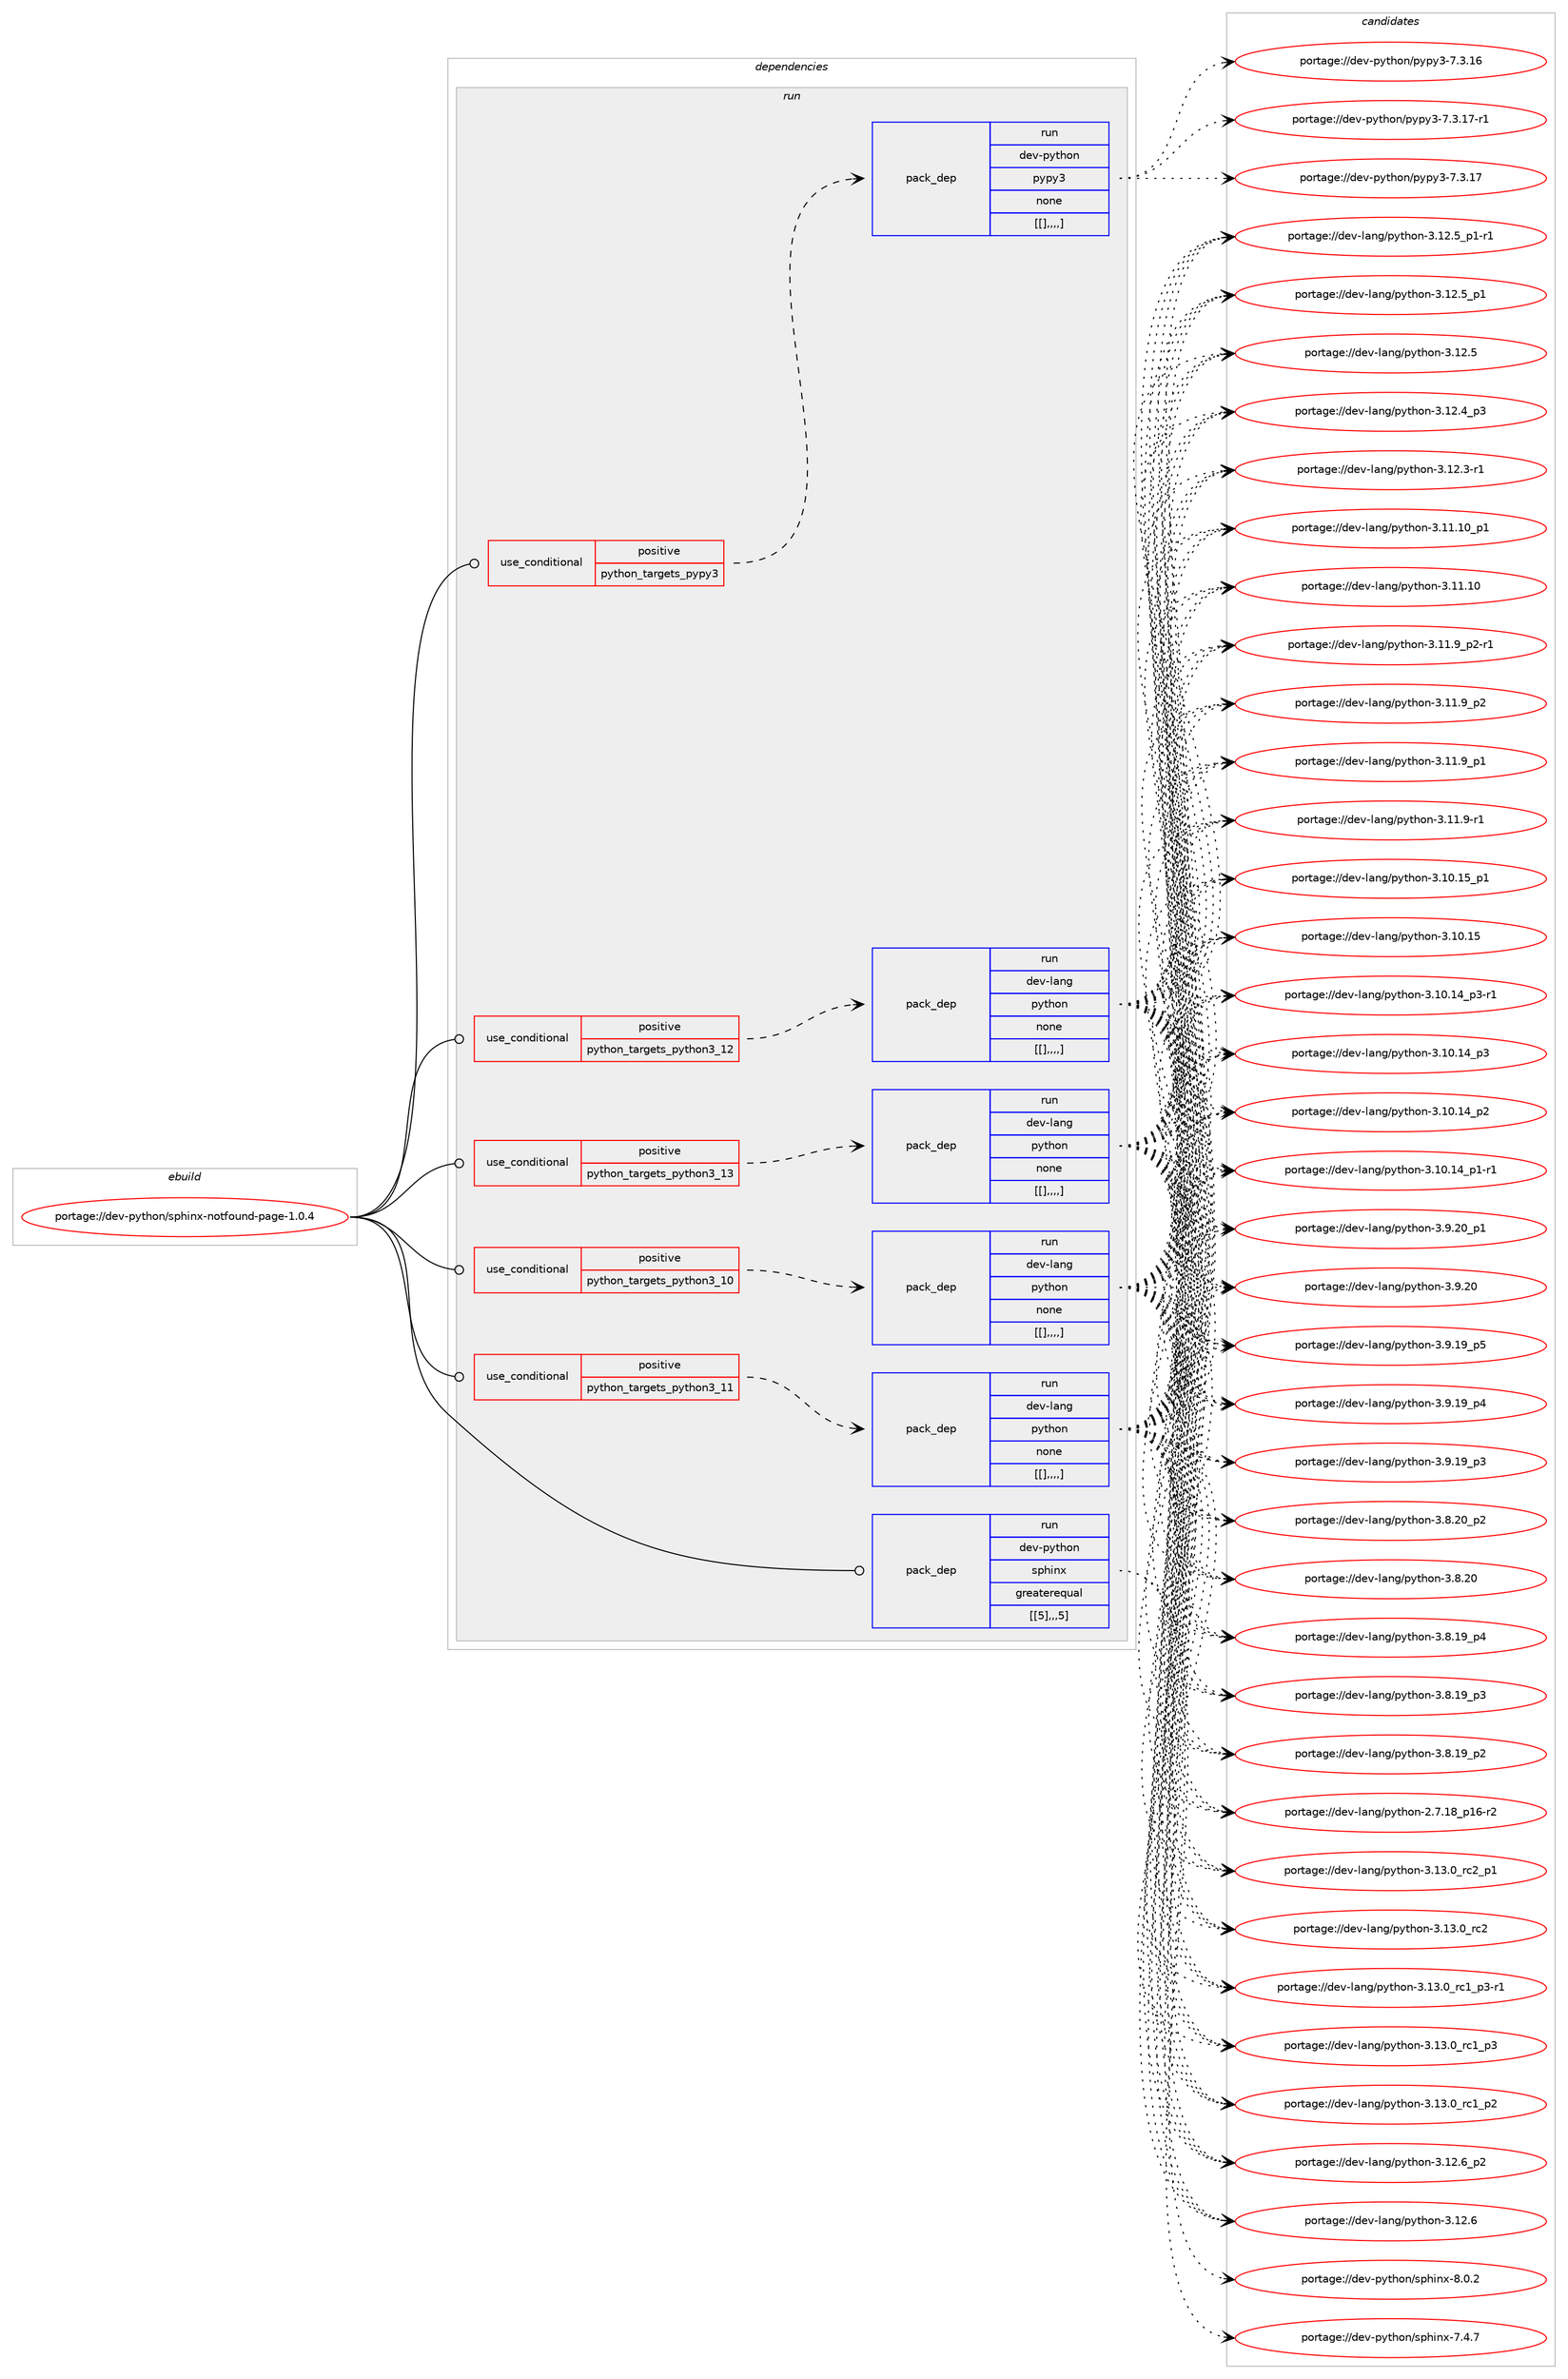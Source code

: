 digraph prolog {

# *************
# Graph options
# *************

newrank=true;
concentrate=true;
compound=true;
graph [rankdir=LR,fontname=Helvetica,fontsize=10,ranksep=1.5];#, ranksep=2.5, nodesep=0.2];
edge  [arrowhead=vee];
node  [fontname=Helvetica,fontsize=10];

# **********
# The ebuild
# **********

subgraph cluster_leftcol {
color=gray;
label=<<i>ebuild</i>>;
id [label="portage://dev-python/sphinx-notfound-page-1.0.4", color=red, width=4, href="../dev-python/sphinx-notfound-page-1.0.4.svg"];
}

# ****************
# The dependencies
# ****************

subgraph cluster_midcol {
color=gray;
label=<<i>dependencies</i>>;
subgraph cluster_compile {
fillcolor="#eeeeee";
style=filled;
label=<<i>compile</i>>;
}
subgraph cluster_compileandrun {
fillcolor="#eeeeee";
style=filled;
label=<<i>compile and run</i>>;
}
subgraph cluster_run {
fillcolor="#eeeeee";
style=filled;
label=<<i>run</i>>;
subgraph cond41540 {
dependency167230 [label=<<TABLE BORDER="0" CELLBORDER="1" CELLSPACING="0" CELLPADDING="4"><TR><TD ROWSPAN="3" CELLPADDING="10">use_conditional</TD></TR><TR><TD>positive</TD></TR><TR><TD>python_targets_pypy3</TD></TR></TABLE>>, shape=none, color=red];
subgraph pack124432 {
dependency167231 [label=<<TABLE BORDER="0" CELLBORDER="1" CELLSPACING="0" CELLPADDING="4" WIDTH="220"><TR><TD ROWSPAN="6" CELLPADDING="30">pack_dep</TD></TR><TR><TD WIDTH="110">run</TD></TR><TR><TD>dev-python</TD></TR><TR><TD>pypy3</TD></TR><TR><TD>none</TD></TR><TR><TD>[[],,,,]</TD></TR></TABLE>>, shape=none, color=blue];
}
dependency167230:e -> dependency167231:w [weight=20,style="dashed",arrowhead="vee"];
}
id:e -> dependency167230:w [weight=20,style="solid",arrowhead="odot"];
subgraph cond41541 {
dependency167232 [label=<<TABLE BORDER="0" CELLBORDER="1" CELLSPACING="0" CELLPADDING="4"><TR><TD ROWSPAN="3" CELLPADDING="10">use_conditional</TD></TR><TR><TD>positive</TD></TR><TR><TD>python_targets_python3_10</TD></TR></TABLE>>, shape=none, color=red];
subgraph pack124433 {
dependency167233 [label=<<TABLE BORDER="0" CELLBORDER="1" CELLSPACING="0" CELLPADDING="4" WIDTH="220"><TR><TD ROWSPAN="6" CELLPADDING="30">pack_dep</TD></TR><TR><TD WIDTH="110">run</TD></TR><TR><TD>dev-lang</TD></TR><TR><TD>python</TD></TR><TR><TD>none</TD></TR><TR><TD>[[],,,,]</TD></TR></TABLE>>, shape=none, color=blue];
}
dependency167232:e -> dependency167233:w [weight=20,style="dashed",arrowhead="vee"];
}
id:e -> dependency167232:w [weight=20,style="solid",arrowhead="odot"];
subgraph cond41542 {
dependency167234 [label=<<TABLE BORDER="0" CELLBORDER="1" CELLSPACING="0" CELLPADDING="4"><TR><TD ROWSPAN="3" CELLPADDING="10">use_conditional</TD></TR><TR><TD>positive</TD></TR><TR><TD>python_targets_python3_11</TD></TR></TABLE>>, shape=none, color=red];
subgraph pack124434 {
dependency167235 [label=<<TABLE BORDER="0" CELLBORDER="1" CELLSPACING="0" CELLPADDING="4" WIDTH="220"><TR><TD ROWSPAN="6" CELLPADDING="30">pack_dep</TD></TR><TR><TD WIDTH="110">run</TD></TR><TR><TD>dev-lang</TD></TR><TR><TD>python</TD></TR><TR><TD>none</TD></TR><TR><TD>[[],,,,]</TD></TR></TABLE>>, shape=none, color=blue];
}
dependency167234:e -> dependency167235:w [weight=20,style="dashed",arrowhead="vee"];
}
id:e -> dependency167234:w [weight=20,style="solid",arrowhead="odot"];
subgraph cond41543 {
dependency167236 [label=<<TABLE BORDER="0" CELLBORDER="1" CELLSPACING="0" CELLPADDING="4"><TR><TD ROWSPAN="3" CELLPADDING="10">use_conditional</TD></TR><TR><TD>positive</TD></TR><TR><TD>python_targets_python3_12</TD></TR></TABLE>>, shape=none, color=red];
subgraph pack124435 {
dependency167237 [label=<<TABLE BORDER="0" CELLBORDER="1" CELLSPACING="0" CELLPADDING="4" WIDTH="220"><TR><TD ROWSPAN="6" CELLPADDING="30">pack_dep</TD></TR><TR><TD WIDTH="110">run</TD></TR><TR><TD>dev-lang</TD></TR><TR><TD>python</TD></TR><TR><TD>none</TD></TR><TR><TD>[[],,,,]</TD></TR></TABLE>>, shape=none, color=blue];
}
dependency167236:e -> dependency167237:w [weight=20,style="dashed",arrowhead="vee"];
}
id:e -> dependency167236:w [weight=20,style="solid",arrowhead="odot"];
subgraph cond41544 {
dependency167238 [label=<<TABLE BORDER="0" CELLBORDER="1" CELLSPACING="0" CELLPADDING="4"><TR><TD ROWSPAN="3" CELLPADDING="10">use_conditional</TD></TR><TR><TD>positive</TD></TR><TR><TD>python_targets_python3_13</TD></TR></TABLE>>, shape=none, color=red];
subgraph pack124436 {
dependency167239 [label=<<TABLE BORDER="0" CELLBORDER="1" CELLSPACING="0" CELLPADDING="4" WIDTH="220"><TR><TD ROWSPAN="6" CELLPADDING="30">pack_dep</TD></TR><TR><TD WIDTH="110">run</TD></TR><TR><TD>dev-lang</TD></TR><TR><TD>python</TD></TR><TR><TD>none</TD></TR><TR><TD>[[],,,,]</TD></TR></TABLE>>, shape=none, color=blue];
}
dependency167238:e -> dependency167239:w [weight=20,style="dashed",arrowhead="vee"];
}
id:e -> dependency167238:w [weight=20,style="solid",arrowhead="odot"];
subgraph pack124437 {
dependency167240 [label=<<TABLE BORDER="0" CELLBORDER="1" CELLSPACING="0" CELLPADDING="4" WIDTH="220"><TR><TD ROWSPAN="6" CELLPADDING="30">pack_dep</TD></TR><TR><TD WIDTH="110">run</TD></TR><TR><TD>dev-python</TD></TR><TR><TD>sphinx</TD></TR><TR><TD>greaterequal</TD></TR><TR><TD>[[5],,,5]</TD></TR></TABLE>>, shape=none, color=blue];
}
id:e -> dependency167240:w [weight=20,style="solid",arrowhead="odot"];
}
}

# **************
# The candidates
# **************

subgraph cluster_choices {
rank=same;
color=gray;
label=<<i>candidates</i>>;

subgraph choice124432 {
color=black;
nodesep=1;
choice100101118451121211161041111104711212111212151455546514649554511449 [label="portage://dev-python/pypy3-7.3.17-r1", color=red, width=4,href="../dev-python/pypy3-7.3.17-r1.svg"];
choice10010111845112121116104111110471121211121215145554651464955 [label="portage://dev-python/pypy3-7.3.17", color=red, width=4,href="../dev-python/pypy3-7.3.17.svg"];
choice10010111845112121116104111110471121211121215145554651464954 [label="portage://dev-python/pypy3-7.3.16", color=red, width=4,href="../dev-python/pypy3-7.3.16.svg"];
dependency167231:e -> choice100101118451121211161041111104711212111212151455546514649554511449:w [style=dotted,weight="100"];
dependency167231:e -> choice10010111845112121116104111110471121211121215145554651464955:w [style=dotted,weight="100"];
dependency167231:e -> choice10010111845112121116104111110471121211121215145554651464954:w [style=dotted,weight="100"];
}
subgraph choice124433 {
color=black;
nodesep=1;
choice100101118451089711010347112121116104111110455146495146489511499509511249 [label="portage://dev-lang/python-3.13.0_rc2_p1", color=red, width=4,href="../dev-lang/python-3.13.0_rc2_p1.svg"];
choice10010111845108971101034711212111610411111045514649514648951149950 [label="portage://dev-lang/python-3.13.0_rc2", color=red, width=4,href="../dev-lang/python-3.13.0_rc2.svg"];
choice1001011184510897110103471121211161041111104551464951464895114994995112514511449 [label="portage://dev-lang/python-3.13.0_rc1_p3-r1", color=red, width=4,href="../dev-lang/python-3.13.0_rc1_p3-r1.svg"];
choice100101118451089711010347112121116104111110455146495146489511499499511251 [label="portage://dev-lang/python-3.13.0_rc1_p3", color=red, width=4,href="../dev-lang/python-3.13.0_rc1_p3.svg"];
choice100101118451089711010347112121116104111110455146495146489511499499511250 [label="portage://dev-lang/python-3.13.0_rc1_p2", color=red, width=4,href="../dev-lang/python-3.13.0_rc1_p2.svg"];
choice100101118451089711010347112121116104111110455146495046549511250 [label="portage://dev-lang/python-3.12.6_p2", color=red, width=4,href="../dev-lang/python-3.12.6_p2.svg"];
choice10010111845108971101034711212111610411111045514649504654 [label="portage://dev-lang/python-3.12.6", color=red, width=4,href="../dev-lang/python-3.12.6.svg"];
choice1001011184510897110103471121211161041111104551464950465395112494511449 [label="portage://dev-lang/python-3.12.5_p1-r1", color=red, width=4,href="../dev-lang/python-3.12.5_p1-r1.svg"];
choice100101118451089711010347112121116104111110455146495046539511249 [label="portage://dev-lang/python-3.12.5_p1", color=red, width=4,href="../dev-lang/python-3.12.5_p1.svg"];
choice10010111845108971101034711212111610411111045514649504653 [label="portage://dev-lang/python-3.12.5", color=red, width=4,href="../dev-lang/python-3.12.5.svg"];
choice100101118451089711010347112121116104111110455146495046529511251 [label="portage://dev-lang/python-3.12.4_p3", color=red, width=4,href="../dev-lang/python-3.12.4_p3.svg"];
choice100101118451089711010347112121116104111110455146495046514511449 [label="portage://dev-lang/python-3.12.3-r1", color=red, width=4,href="../dev-lang/python-3.12.3-r1.svg"];
choice10010111845108971101034711212111610411111045514649494649489511249 [label="portage://dev-lang/python-3.11.10_p1", color=red, width=4,href="../dev-lang/python-3.11.10_p1.svg"];
choice1001011184510897110103471121211161041111104551464949464948 [label="portage://dev-lang/python-3.11.10", color=red, width=4,href="../dev-lang/python-3.11.10.svg"];
choice1001011184510897110103471121211161041111104551464949465795112504511449 [label="portage://dev-lang/python-3.11.9_p2-r1", color=red, width=4,href="../dev-lang/python-3.11.9_p2-r1.svg"];
choice100101118451089711010347112121116104111110455146494946579511250 [label="portage://dev-lang/python-3.11.9_p2", color=red, width=4,href="../dev-lang/python-3.11.9_p2.svg"];
choice100101118451089711010347112121116104111110455146494946579511249 [label="portage://dev-lang/python-3.11.9_p1", color=red, width=4,href="../dev-lang/python-3.11.9_p1.svg"];
choice100101118451089711010347112121116104111110455146494946574511449 [label="portage://dev-lang/python-3.11.9-r1", color=red, width=4,href="../dev-lang/python-3.11.9-r1.svg"];
choice10010111845108971101034711212111610411111045514649484649539511249 [label="portage://dev-lang/python-3.10.15_p1", color=red, width=4,href="../dev-lang/python-3.10.15_p1.svg"];
choice1001011184510897110103471121211161041111104551464948464953 [label="portage://dev-lang/python-3.10.15", color=red, width=4,href="../dev-lang/python-3.10.15.svg"];
choice100101118451089711010347112121116104111110455146494846495295112514511449 [label="portage://dev-lang/python-3.10.14_p3-r1", color=red, width=4,href="../dev-lang/python-3.10.14_p3-r1.svg"];
choice10010111845108971101034711212111610411111045514649484649529511251 [label="portage://dev-lang/python-3.10.14_p3", color=red, width=4,href="../dev-lang/python-3.10.14_p3.svg"];
choice10010111845108971101034711212111610411111045514649484649529511250 [label="portage://dev-lang/python-3.10.14_p2", color=red, width=4,href="../dev-lang/python-3.10.14_p2.svg"];
choice100101118451089711010347112121116104111110455146494846495295112494511449 [label="portage://dev-lang/python-3.10.14_p1-r1", color=red, width=4,href="../dev-lang/python-3.10.14_p1-r1.svg"];
choice100101118451089711010347112121116104111110455146574650489511249 [label="portage://dev-lang/python-3.9.20_p1", color=red, width=4,href="../dev-lang/python-3.9.20_p1.svg"];
choice10010111845108971101034711212111610411111045514657465048 [label="portage://dev-lang/python-3.9.20", color=red, width=4,href="../dev-lang/python-3.9.20.svg"];
choice100101118451089711010347112121116104111110455146574649579511253 [label="portage://dev-lang/python-3.9.19_p5", color=red, width=4,href="../dev-lang/python-3.9.19_p5.svg"];
choice100101118451089711010347112121116104111110455146574649579511252 [label="portage://dev-lang/python-3.9.19_p4", color=red, width=4,href="../dev-lang/python-3.9.19_p4.svg"];
choice100101118451089711010347112121116104111110455146574649579511251 [label="portage://dev-lang/python-3.9.19_p3", color=red, width=4,href="../dev-lang/python-3.9.19_p3.svg"];
choice100101118451089711010347112121116104111110455146564650489511250 [label="portage://dev-lang/python-3.8.20_p2", color=red, width=4,href="../dev-lang/python-3.8.20_p2.svg"];
choice10010111845108971101034711212111610411111045514656465048 [label="portage://dev-lang/python-3.8.20", color=red, width=4,href="../dev-lang/python-3.8.20.svg"];
choice100101118451089711010347112121116104111110455146564649579511252 [label="portage://dev-lang/python-3.8.19_p4", color=red, width=4,href="../dev-lang/python-3.8.19_p4.svg"];
choice100101118451089711010347112121116104111110455146564649579511251 [label="portage://dev-lang/python-3.8.19_p3", color=red, width=4,href="../dev-lang/python-3.8.19_p3.svg"];
choice100101118451089711010347112121116104111110455146564649579511250 [label="portage://dev-lang/python-3.8.19_p2", color=red, width=4,href="../dev-lang/python-3.8.19_p2.svg"];
choice100101118451089711010347112121116104111110455046554649569511249544511450 [label="portage://dev-lang/python-2.7.18_p16-r2", color=red, width=4,href="../dev-lang/python-2.7.18_p16-r2.svg"];
dependency167233:e -> choice100101118451089711010347112121116104111110455146495146489511499509511249:w [style=dotted,weight="100"];
dependency167233:e -> choice10010111845108971101034711212111610411111045514649514648951149950:w [style=dotted,weight="100"];
dependency167233:e -> choice1001011184510897110103471121211161041111104551464951464895114994995112514511449:w [style=dotted,weight="100"];
dependency167233:e -> choice100101118451089711010347112121116104111110455146495146489511499499511251:w [style=dotted,weight="100"];
dependency167233:e -> choice100101118451089711010347112121116104111110455146495146489511499499511250:w [style=dotted,weight="100"];
dependency167233:e -> choice100101118451089711010347112121116104111110455146495046549511250:w [style=dotted,weight="100"];
dependency167233:e -> choice10010111845108971101034711212111610411111045514649504654:w [style=dotted,weight="100"];
dependency167233:e -> choice1001011184510897110103471121211161041111104551464950465395112494511449:w [style=dotted,weight="100"];
dependency167233:e -> choice100101118451089711010347112121116104111110455146495046539511249:w [style=dotted,weight="100"];
dependency167233:e -> choice10010111845108971101034711212111610411111045514649504653:w [style=dotted,weight="100"];
dependency167233:e -> choice100101118451089711010347112121116104111110455146495046529511251:w [style=dotted,weight="100"];
dependency167233:e -> choice100101118451089711010347112121116104111110455146495046514511449:w [style=dotted,weight="100"];
dependency167233:e -> choice10010111845108971101034711212111610411111045514649494649489511249:w [style=dotted,weight="100"];
dependency167233:e -> choice1001011184510897110103471121211161041111104551464949464948:w [style=dotted,weight="100"];
dependency167233:e -> choice1001011184510897110103471121211161041111104551464949465795112504511449:w [style=dotted,weight="100"];
dependency167233:e -> choice100101118451089711010347112121116104111110455146494946579511250:w [style=dotted,weight="100"];
dependency167233:e -> choice100101118451089711010347112121116104111110455146494946579511249:w [style=dotted,weight="100"];
dependency167233:e -> choice100101118451089711010347112121116104111110455146494946574511449:w [style=dotted,weight="100"];
dependency167233:e -> choice10010111845108971101034711212111610411111045514649484649539511249:w [style=dotted,weight="100"];
dependency167233:e -> choice1001011184510897110103471121211161041111104551464948464953:w [style=dotted,weight="100"];
dependency167233:e -> choice100101118451089711010347112121116104111110455146494846495295112514511449:w [style=dotted,weight="100"];
dependency167233:e -> choice10010111845108971101034711212111610411111045514649484649529511251:w [style=dotted,weight="100"];
dependency167233:e -> choice10010111845108971101034711212111610411111045514649484649529511250:w [style=dotted,weight="100"];
dependency167233:e -> choice100101118451089711010347112121116104111110455146494846495295112494511449:w [style=dotted,weight="100"];
dependency167233:e -> choice100101118451089711010347112121116104111110455146574650489511249:w [style=dotted,weight="100"];
dependency167233:e -> choice10010111845108971101034711212111610411111045514657465048:w [style=dotted,weight="100"];
dependency167233:e -> choice100101118451089711010347112121116104111110455146574649579511253:w [style=dotted,weight="100"];
dependency167233:e -> choice100101118451089711010347112121116104111110455146574649579511252:w [style=dotted,weight="100"];
dependency167233:e -> choice100101118451089711010347112121116104111110455146574649579511251:w [style=dotted,weight="100"];
dependency167233:e -> choice100101118451089711010347112121116104111110455146564650489511250:w [style=dotted,weight="100"];
dependency167233:e -> choice10010111845108971101034711212111610411111045514656465048:w [style=dotted,weight="100"];
dependency167233:e -> choice100101118451089711010347112121116104111110455146564649579511252:w [style=dotted,weight="100"];
dependency167233:e -> choice100101118451089711010347112121116104111110455146564649579511251:w [style=dotted,weight="100"];
dependency167233:e -> choice100101118451089711010347112121116104111110455146564649579511250:w [style=dotted,weight="100"];
dependency167233:e -> choice100101118451089711010347112121116104111110455046554649569511249544511450:w [style=dotted,weight="100"];
}
subgraph choice124434 {
color=black;
nodesep=1;
choice100101118451089711010347112121116104111110455146495146489511499509511249 [label="portage://dev-lang/python-3.13.0_rc2_p1", color=red, width=4,href="../dev-lang/python-3.13.0_rc2_p1.svg"];
choice10010111845108971101034711212111610411111045514649514648951149950 [label="portage://dev-lang/python-3.13.0_rc2", color=red, width=4,href="../dev-lang/python-3.13.0_rc2.svg"];
choice1001011184510897110103471121211161041111104551464951464895114994995112514511449 [label="portage://dev-lang/python-3.13.0_rc1_p3-r1", color=red, width=4,href="../dev-lang/python-3.13.0_rc1_p3-r1.svg"];
choice100101118451089711010347112121116104111110455146495146489511499499511251 [label="portage://dev-lang/python-3.13.0_rc1_p3", color=red, width=4,href="../dev-lang/python-3.13.0_rc1_p3.svg"];
choice100101118451089711010347112121116104111110455146495146489511499499511250 [label="portage://dev-lang/python-3.13.0_rc1_p2", color=red, width=4,href="../dev-lang/python-3.13.0_rc1_p2.svg"];
choice100101118451089711010347112121116104111110455146495046549511250 [label="portage://dev-lang/python-3.12.6_p2", color=red, width=4,href="../dev-lang/python-3.12.6_p2.svg"];
choice10010111845108971101034711212111610411111045514649504654 [label="portage://dev-lang/python-3.12.6", color=red, width=4,href="../dev-lang/python-3.12.6.svg"];
choice1001011184510897110103471121211161041111104551464950465395112494511449 [label="portage://dev-lang/python-3.12.5_p1-r1", color=red, width=4,href="../dev-lang/python-3.12.5_p1-r1.svg"];
choice100101118451089711010347112121116104111110455146495046539511249 [label="portage://dev-lang/python-3.12.5_p1", color=red, width=4,href="../dev-lang/python-3.12.5_p1.svg"];
choice10010111845108971101034711212111610411111045514649504653 [label="portage://dev-lang/python-3.12.5", color=red, width=4,href="../dev-lang/python-3.12.5.svg"];
choice100101118451089711010347112121116104111110455146495046529511251 [label="portage://dev-lang/python-3.12.4_p3", color=red, width=4,href="../dev-lang/python-3.12.4_p3.svg"];
choice100101118451089711010347112121116104111110455146495046514511449 [label="portage://dev-lang/python-3.12.3-r1", color=red, width=4,href="../dev-lang/python-3.12.3-r1.svg"];
choice10010111845108971101034711212111610411111045514649494649489511249 [label="portage://dev-lang/python-3.11.10_p1", color=red, width=4,href="../dev-lang/python-3.11.10_p1.svg"];
choice1001011184510897110103471121211161041111104551464949464948 [label="portage://dev-lang/python-3.11.10", color=red, width=4,href="../dev-lang/python-3.11.10.svg"];
choice1001011184510897110103471121211161041111104551464949465795112504511449 [label="portage://dev-lang/python-3.11.9_p2-r1", color=red, width=4,href="../dev-lang/python-3.11.9_p2-r1.svg"];
choice100101118451089711010347112121116104111110455146494946579511250 [label="portage://dev-lang/python-3.11.9_p2", color=red, width=4,href="../dev-lang/python-3.11.9_p2.svg"];
choice100101118451089711010347112121116104111110455146494946579511249 [label="portage://dev-lang/python-3.11.9_p1", color=red, width=4,href="../dev-lang/python-3.11.9_p1.svg"];
choice100101118451089711010347112121116104111110455146494946574511449 [label="portage://dev-lang/python-3.11.9-r1", color=red, width=4,href="../dev-lang/python-3.11.9-r1.svg"];
choice10010111845108971101034711212111610411111045514649484649539511249 [label="portage://dev-lang/python-3.10.15_p1", color=red, width=4,href="../dev-lang/python-3.10.15_p1.svg"];
choice1001011184510897110103471121211161041111104551464948464953 [label="portage://dev-lang/python-3.10.15", color=red, width=4,href="../dev-lang/python-3.10.15.svg"];
choice100101118451089711010347112121116104111110455146494846495295112514511449 [label="portage://dev-lang/python-3.10.14_p3-r1", color=red, width=4,href="../dev-lang/python-3.10.14_p3-r1.svg"];
choice10010111845108971101034711212111610411111045514649484649529511251 [label="portage://dev-lang/python-3.10.14_p3", color=red, width=4,href="../dev-lang/python-3.10.14_p3.svg"];
choice10010111845108971101034711212111610411111045514649484649529511250 [label="portage://dev-lang/python-3.10.14_p2", color=red, width=4,href="../dev-lang/python-3.10.14_p2.svg"];
choice100101118451089711010347112121116104111110455146494846495295112494511449 [label="portage://dev-lang/python-3.10.14_p1-r1", color=red, width=4,href="../dev-lang/python-3.10.14_p1-r1.svg"];
choice100101118451089711010347112121116104111110455146574650489511249 [label="portage://dev-lang/python-3.9.20_p1", color=red, width=4,href="../dev-lang/python-3.9.20_p1.svg"];
choice10010111845108971101034711212111610411111045514657465048 [label="portage://dev-lang/python-3.9.20", color=red, width=4,href="../dev-lang/python-3.9.20.svg"];
choice100101118451089711010347112121116104111110455146574649579511253 [label="portage://dev-lang/python-3.9.19_p5", color=red, width=4,href="../dev-lang/python-3.9.19_p5.svg"];
choice100101118451089711010347112121116104111110455146574649579511252 [label="portage://dev-lang/python-3.9.19_p4", color=red, width=4,href="../dev-lang/python-3.9.19_p4.svg"];
choice100101118451089711010347112121116104111110455146574649579511251 [label="portage://dev-lang/python-3.9.19_p3", color=red, width=4,href="../dev-lang/python-3.9.19_p3.svg"];
choice100101118451089711010347112121116104111110455146564650489511250 [label="portage://dev-lang/python-3.8.20_p2", color=red, width=4,href="../dev-lang/python-3.8.20_p2.svg"];
choice10010111845108971101034711212111610411111045514656465048 [label="portage://dev-lang/python-3.8.20", color=red, width=4,href="../dev-lang/python-3.8.20.svg"];
choice100101118451089711010347112121116104111110455146564649579511252 [label="portage://dev-lang/python-3.8.19_p4", color=red, width=4,href="../dev-lang/python-3.8.19_p4.svg"];
choice100101118451089711010347112121116104111110455146564649579511251 [label="portage://dev-lang/python-3.8.19_p3", color=red, width=4,href="../dev-lang/python-3.8.19_p3.svg"];
choice100101118451089711010347112121116104111110455146564649579511250 [label="portage://dev-lang/python-3.8.19_p2", color=red, width=4,href="../dev-lang/python-3.8.19_p2.svg"];
choice100101118451089711010347112121116104111110455046554649569511249544511450 [label="portage://dev-lang/python-2.7.18_p16-r2", color=red, width=4,href="../dev-lang/python-2.7.18_p16-r2.svg"];
dependency167235:e -> choice100101118451089711010347112121116104111110455146495146489511499509511249:w [style=dotted,weight="100"];
dependency167235:e -> choice10010111845108971101034711212111610411111045514649514648951149950:w [style=dotted,weight="100"];
dependency167235:e -> choice1001011184510897110103471121211161041111104551464951464895114994995112514511449:w [style=dotted,weight="100"];
dependency167235:e -> choice100101118451089711010347112121116104111110455146495146489511499499511251:w [style=dotted,weight="100"];
dependency167235:e -> choice100101118451089711010347112121116104111110455146495146489511499499511250:w [style=dotted,weight="100"];
dependency167235:e -> choice100101118451089711010347112121116104111110455146495046549511250:w [style=dotted,weight="100"];
dependency167235:e -> choice10010111845108971101034711212111610411111045514649504654:w [style=dotted,weight="100"];
dependency167235:e -> choice1001011184510897110103471121211161041111104551464950465395112494511449:w [style=dotted,weight="100"];
dependency167235:e -> choice100101118451089711010347112121116104111110455146495046539511249:w [style=dotted,weight="100"];
dependency167235:e -> choice10010111845108971101034711212111610411111045514649504653:w [style=dotted,weight="100"];
dependency167235:e -> choice100101118451089711010347112121116104111110455146495046529511251:w [style=dotted,weight="100"];
dependency167235:e -> choice100101118451089711010347112121116104111110455146495046514511449:w [style=dotted,weight="100"];
dependency167235:e -> choice10010111845108971101034711212111610411111045514649494649489511249:w [style=dotted,weight="100"];
dependency167235:e -> choice1001011184510897110103471121211161041111104551464949464948:w [style=dotted,weight="100"];
dependency167235:e -> choice1001011184510897110103471121211161041111104551464949465795112504511449:w [style=dotted,weight="100"];
dependency167235:e -> choice100101118451089711010347112121116104111110455146494946579511250:w [style=dotted,weight="100"];
dependency167235:e -> choice100101118451089711010347112121116104111110455146494946579511249:w [style=dotted,weight="100"];
dependency167235:e -> choice100101118451089711010347112121116104111110455146494946574511449:w [style=dotted,weight="100"];
dependency167235:e -> choice10010111845108971101034711212111610411111045514649484649539511249:w [style=dotted,weight="100"];
dependency167235:e -> choice1001011184510897110103471121211161041111104551464948464953:w [style=dotted,weight="100"];
dependency167235:e -> choice100101118451089711010347112121116104111110455146494846495295112514511449:w [style=dotted,weight="100"];
dependency167235:e -> choice10010111845108971101034711212111610411111045514649484649529511251:w [style=dotted,weight="100"];
dependency167235:e -> choice10010111845108971101034711212111610411111045514649484649529511250:w [style=dotted,weight="100"];
dependency167235:e -> choice100101118451089711010347112121116104111110455146494846495295112494511449:w [style=dotted,weight="100"];
dependency167235:e -> choice100101118451089711010347112121116104111110455146574650489511249:w [style=dotted,weight="100"];
dependency167235:e -> choice10010111845108971101034711212111610411111045514657465048:w [style=dotted,weight="100"];
dependency167235:e -> choice100101118451089711010347112121116104111110455146574649579511253:w [style=dotted,weight="100"];
dependency167235:e -> choice100101118451089711010347112121116104111110455146574649579511252:w [style=dotted,weight="100"];
dependency167235:e -> choice100101118451089711010347112121116104111110455146574649579511251:w [style=dotted,weight="100"];
dependency167235:e -> choice100101118451089711010347112121116104111110455146564650489511250:w [style=dotted,weight="100"];
dependency167235:e -> choice10010111845108971101034711212111610411111045514656465048:w [style=dotted,weight="100"];
dependency167235:e -> choice100101118451089711010347112121116104111110455146564649579511252:w [style=dotted,weight="100"];
dependency167235:e -> choice100101118451089711010347112121116104111110455146564649579511251:w [style=dotted,weight="100"];
dependency167235:e -> choice100101118451089711010347112121116104111110455146564649579511250:w [style=dotted,weight="100"];
dependency167235:e -> choice100101118451089711010347112121116104111110455046554649569511249544511450:w [style=dotted,weight="100"];
}
subgraph choice124435 {
color=black;
nodesep=1;
choice100101118451089711010347112121116104111110455146495146489511499509511249 [label="portage://dev-lang/python-3.13.0_rc2_p1", color=red, width=4,href="../dev-lang/python-3.13.0_rc2_p1.svg"];
choice10010111845108971101034711212111610411111045514649514648951149950 [label="portage://dev-lang/python-3.13.0_rc2", color=red, width=4,href="../dev-lang/python-3.13.0_rc2.svg"];
choice1001011184510897110103471121211161041111104551464951464895114994995112514511449 [label="portage://dev-lang/python-3.13.0_rc1_p3-r1", color=red, width=4,href="../dev-lang/python-3.13.0_rc1_p3-r1.svg"];
choice100101118451089711010347112121116104111110455146495146489511499499511251 [label="portage://dev-lang/python-3.13.0_rc1_p3", color=red, width=4,href="../dev-lang/python-3.13.0_rc1_p3.svg"];
choice100101118451089711010347112121116104111110455146495146489511499499511250 [label="portage://dev-lang/python-3.13.0_rc1_p2", color=red, width=4,href="../dev-lang/python-3.13.0_rc1_p2.svg"];
choice100101118451089711010347112121116104111110455146495046549511250 [label="portage://dev-lang/python-3.12.6_p2", color=red, width=4,href="../dev-lang/python-3.12.6_p2.svg"];
choice10010111845108971101034711212111610411111045514649504654 [label="portage://dev-lang/python-3.12.6", color=red, width=4,href="../dev-lang/python-3.12.6.svg"];
choice1001011184510897110103471121211161041111104551464950465395112494511449 [label="portage://dev-lang/python-3.12.5_p1-r1", color=red, width=4,href="../dev-lang/python-3.12.5_p1-r1.svg"];
choice100101118451089711010347112121116104111110455146495046539511249 [label="portage://dev-lang/python-3.12.5_p1", color=red, width=4,href="../dev-lang/python-3.12.5_p1.svg"];
choice10010111845108971101034711212111610411111045514649504653 [label="portage://dev-lang/python-3.12.5", color=red, width=4,href="../dev-lang/python-3.12.5.svg"];
choice100101118451089711010347112121116104111110455146495046529511251 [label="portage://dev-lang/python-3.12.4_p3", color=red, width=4,href="../dev-lang/python-3.12.4_p3.svg"];
choice100101118451089711010347112121116104111110455146495046514511449 [label="portage://dev-lang/python-3.12.3-r1", color=red, width=4,href="../dev-lang/python-3.12.3-r1.svg"];
choice10010111845108971101034711212111610411111045514649494649489511249 [label="portage://dev-lang/python-3.11.10_p1", color=red, width=4,href="../dev-lang/python-3.11.10_p1.svg"];
choice1001011184510897110103471121211161041111104551464949464948 [label="portage://dev-lang/python-3.11.10", color=red, width=4,href="../dev-lang/python-3.11.10.svg"];
choice1001011184510897110103471121211161041111104551464949465795112504511449 [label="portage://dev-lang/python-3.11.9_p2-r1", color=red, width=4,href="../dev-lang/python-3.11.9_p2-r1.svg"];
choice100101118451089711010347112121116104111110455146494946579511250 [label="portage://dev-lang/python-3.11.9_p2", color=red, width=4,href="../dev-lang/python-3.11.9_p2.svg"];
choice100101118451089711010347112121116104111110455146494946579511249 [label="portage://dev-lang/python-3.11.9_p1", color=red, width=4,href="../dev-lang/python-3.11.9_p1.svg"];
choice100101118451089711010347112121116104111110455146494946574511449 [label="portage://dev-lang/python-3.11.9-r1", color=red, width=4,href="../dev-lang/python-3.11.9-r1.svg"];
choice10010111845108971101034711212111610411111045514649484649539511249 [label="portage://dev-lang/python-3.10.15_p1", color=red, width=4,href="../dev-lang/python-3.10.15_p1.svg"];
choice1001011184510897110103471121211161041111104551464948464953 [label="portage://dev-lang/python-3.10.15", color=red, width=4,href="../dev-lang/python-3.10.15.svg"];
choice100101118451089711010347112121116104111110455146494846495295112514511449 [label="portage://dev-lang/python-3.10.14_p3-r1", color=red, width=4,href="../dev-lang/python-3.10.14_p3-r1.svg"];
choice10010111845108971101034711212111610411111045514649484649529511251 [label="portage://dev-lang/python-3.10.14_p3", color=red, width=4,href="../dev-lang/python-3.10.14_p3.svg"];
choice10010111845108971101034711212111610411111045514649484649529511250 [label="portage://dev-lang/python-3.10.14_p2", color=red, width=4,href="../dev-lang/python-3.10.14_p2.svg"];
choice100101118451089711010347112121116104111110455146494846495295112494511449 [label="portage://dev-lang/python-3.10.14_p1-r1", color=red, width=4,href="../dev-lang/python-3.10.14_p1-r1.svg"];
choice100101118451089711010347112121116104111110455146574650489511249 [label="portage://dev-lang/python-3.9.20_p1", color=red, width=4,href="../dev-lang/python-3.9.20_p1.svg"];
choice10010111845108971101034711212111610411111045514657465048 [label="portage://dev-lang/python-3.9.20", color=red, width=4,href="../dev-lang/python-3.9.20.svg"];
choice100101118451089711010347112121116104111110455146574649579511253 [label="portage://dev-lang/python-3.9.19_p5", color=red, width=4,href="../dev-lang/python-3.9.19_p5.svg"];
choice100101118451089711010347112121116104111110455146574649579511252 [label="portage://dev-lang/python-3.9.19_p4", color=red, width=4,href="../dev-lang/python-3.9.19_p4.svg"];
choice100101118451089711010347112121116104111110455146574649579511251 [label="portage://dev-lang/python-3.9.19_p3", color=red, width=4,href="../dev-lang/python-3.9.19_p3.svg"];
choice100101118451089711010347112121116104111110455146564650489511250 [label="portage://dev-lang/python-3.8.20_p2", color=red, width=4,href="../dev-lang/python-3.8.20_p2.svg"];
choice10010111845108971101034711212111610411111045514656465048 [label="portage://dev-lang/python-3.8.20", color=red, width=4,href="../dev-lang/python-3.8.20.svg"];
choice100101118451089711010347112121116104111110455146564649579511252 [label="portage://dev-lang/python-3.8.19_p4", color=red, width=4,href="../dev-lang/python-3.8.19_p4.svg"];
choice100101118451089711010347112121116104111110455146564649579511251 [label="portage://dev-lang/python-3.8.19_p3", color=red, width=4,href="../dev-lang/python-3.8.19_p3.svg"];
choice100101118451089711010347112121116104111110455146564649579511250 [label="portage://dev-lang/python-3.8.19_p2", color=red, width=4,href="../dev-lang/python-3.8.19_p2.svg"];
choice100101118451089711010347112121116104111110455046554649569511249544511450 [label="portage://dev-lang/python-2.7.18_p16-r2", color=red, width=4,href="../dev-lang/python-2.7.18_p16-r2.svg"];
dependency167237:e -> choice100101118451089711010347112121116104111110455146495146489511499509511249:w [style=dotted,weight="100"];
dependency167237:e -> choice10010111845108971101034711212111610411111045514649514648951149950:w [style=dotted,weight="100"];
dependency167237:e -> choice1001011184510897110103471121211161041111104551464951464895114994995112514511449:w [style=dotted,weight="100"];
dependency167237:e -> choice100101118451089711010347112121116104111110455146495146489511499499511251:w [style=dotted,weight="100"];
dependency167237:e -> choice100101118451089711010347112121116104111110455146495146489511499499511250:w [style=dotted,weight="100"];
dependency167237:e -> choice100101118451089711010347112121116104111110455146495046549511250:w [style=dotted,weight="100"];
dependency167237:e -> choice10010111845108971101034711212111610411111045514649504654:w [style=dotted,weight="100"];
dependency167237:e -> choice1001011184510897110103471121211161041111104551464950465395112494511449:w [style=dotted,weight="100"];
dependency167237:e -> choice100101118451089711010347112121116104111110455146495046539511249:w [style=dotted,weight="100"];
dependency167237:e -> choice10010111845108971101034711212111610411111045514649504653:w [style=dotted,weight="100"];
dependency167237:e -> choice100101118451089711010347112121116104111110455146495046529511251:w [style=dotted,weight="100"];
dependency167237:e -> choice100101118451089711010347112121116104111110455146495046514511449:w [style=dotted,weight="100"];
dependency167237:e -> choice10010111845108971101034711212111610411111045514649494649489511249:w [style=dotted,weight="100"];
dependency167237:e -> choice1001011184510897110103471121211161041111104551464949464948:w [style=dotted,weight="100"];
dependency167237:e -> choice1001011184510897110103471121211161041111104551464949465795112504511449:w [style=dotted,weight="100"];
dependency167237:e -> choice100101118451089711010347112121116104111110455146494946579511250:w [style=dotted,weight="100"];
dependency167237:e -> choice100101118451089711010347112121116104111110455146494946579511249:w [style=dotted,weight="100"];
dependency167237:e -> choice100101118451089711010347112121116104111110455146494946574511449:w [style=dotted,weight="100"];
dependency167237:e -> choice10010111845108971101034711212111610411111045514649484649539511249:w [style=dotted,weight="100"];
dependency167237:e -> choice1001011184510897110103471121211161041111104551464948464953:w [style=dotted,weight="100"];
dependency167237:e -> choice100101118451089711010347112121116104111110455146494846495295112514511449:w [style=dotted,weight="100"];
dependency167237:e -> choice10010111845108971101034711212111610411111045514649484649529511251:w [style=dotted,weight="100"];
dependency167237:e -> choice10010111845108971101034711212111610411111045514649484649529511250:w [style=dotted,weight="100"];
dependency167237:e -> choice100101118451089711010347112121116104111110455146494846495295112494511449:w [style=dotted,weight="100"];
dependency167237:e -> choice100101118451089711010347112121116104111110455146574650489511249:w [style=dotted,weight="100"];
dependency167237:e -> choice10010111845108971101034711212111610411111045514657465048:w [style=dotted,weight="100"];
dependency167237:e -> choice100101118451089711010347112121116104111110455146574649579511253:w [style=dotted,weight="100"];
dependency167237:e -> choice100101118451089711010347112121116104111110455146574649579511252:w [style=dotted,weight="100"];
dependency167237:e -> choice100101118451089711010347112121116104111110455146574649579511251:w [style=dotted,weight="100"];
dependency167237:e -> choice100101118451089711010347112121116104111110455146564650489511250:w [style=dotted,weight="100"];
dependency167237:e -> choice10010111845108971101034711212111610411111045514656465048:w [style=dotted,weight="100"];
dependency167237:e -> choice100101118451089711010347112121116104111110455146564649579511252:w [style=dotted,weight="100"];
dependency167237:e -> choice100101118451089711010347112121116104111110455146564649579511251:w [style=dotted,weight="100"];
dependency167237:e -> choice100101118451089711010347112121116104111110455146564649579511250:w [style=dotted,weight="100"];
dependency167237:e -> choice100101118451089711010347112121116104111110455046554649569511249544511450:w [style=dotted,weight="100"];
}
subgraph choice124436 {
color=black;
nodesep=1;
choice100101118451089711010347112121116104111110455146495146489511499509511249 [label="portage://dev-lang/python-3.13.0_rc2_p1", color=red, width=4,href="../dev-lang/python-3.13.0_rc2_p1.svg"];
choice10010111845108971101034711212111610411111045514649514648951149950 [label="portage://dev-lang/python-3.13.0_rc2", color=red, width=4,href="../dev-lang/python-3.13.0_rc2.svg"];
choice1001011184510897110103471121211161041111104551464951464895114994995112514511449 [label="portage://dev-lang/python-3.13.0_rc1_p3-r1", color=red, width=4,href="../dev-lang/python-3.13.0_rc1_p3-r1.svg"];
choice100101118451089711010347112121116104111110455146495146489511499499511251 [label="portage://dev-lang/python-3.13.0_rc1_p3", color=red, width=4,href="../dev-lang/python-3.13.0_rc1_p3.svg"];
choice100101118451089711010347112121116104111110455146495146489511499499511250 [label="portage://dev-lang/python-3.13.0_rc1_p2", color=red, width=4,href="../dev-lang/python-3.13.0_rc1_p2.svg"];
choice100101118451089711010347112121116104111110455146495046549511250 [label="portage://dev-lang/python-3.12.6_p2", color=red, width=4,href="../dev-lang/python-3.12.6_p2.svg"];
choice10010111845108971101034711212111610411111045514649504654 [label="portage://dev-lang/python-3.12.6", color=red, width=4,href="../dev-lang/python-3.12.6.svg"];
choice1001011184510897110103471121211161041111104551464950465395112494511449 [label="portage://dev-lang/python-3.12.5_p1-r1", color=red, width=4,href="../dev-lang/python-3.12.5_p1-r1.svg"];
choice100101118451089711010347112121116104111110455146495046539511249 [label="portage://dev-lang/python-3.12.5_p1", color=red, width=4,href="../dev-lang/python-3.12.5_p1.svg"];
choice10010111845108971101034711212111610411111045514649504653 [label="portage://dev-lang/python-3.12.5", color=red, width=4,href="../dev-lang/python-3.12.5.svg"];
choice100101118451089711010347112121116104111110455146495046529511251 [label="portage://dev-lang/python-3.12.4_p3", color=red, width=4,href="../dev-lang/python-3.12.4_p3.svg"];
choice100101118451089711010347112121116104111110455146495046514511449 [label="portage://dev-lang/python-3.12.3-r1", color=red, width=4,href="../dev-lang/python-3.12.3-r1.svg"];
choice10010111845108971101034711212111610411111045514649494649489511249 [label="portage://dev-lang/python-3.11.10_p1", color=red, width=4,href="../dev-lang/python-3.11.10_p1.svg"];
choice1001011184510897110103471121211161041111104551464949464948 [label="portage://dev-lang/python-3.11.10", color=red, width=4,href="../dev-lang/python-3.11.10.svg"];
choice1001011184510897110103471121211161041111104551464949465795112504511449 [label="portage://dev-lang/python-3.11.9_p2-r1", color=red, width=4,href="../dev-lang/python-3.11.9_p2-r1.svg"];
choice100101118451089711010347112121116104111110455146494946579511250 [label="portage://dev-lang/python-3.11.9_p2", color=red, width=4,href="../dev-lang/python-3.11.9_p2.svg"];
choice100101118451089711010347112121116104111110455146494946579511249 [label="portage://dev-lang/python-3.11.9_p1", color=red, width=4,href="../dev-lang/python-3.11.9_p1.svg"];
choice100101118451089711010347112121116104111110455146494946574511449 [label="portage://dev-lang/python-3.11.9-r1", color=red, width=4,href="../dev-lang/python-3.11.9-r1.svg"];
choice10010111845108971101034711212111610411111045514649484649539511249 [label="portage://dev-lang/python-3.10.15_p1", color=red, width=4,href="../dev-lang/python-3.10.15_p1.svg"];
choice1001011184510897110103471121211161041111104551464948464953 [label="portage://dev-lang/python-3.10.15", color=red, width=4,href="../dev-lang/python-3.10.15.svg"];
choice100101118451089711010347112121116104111110455146494846495295112514511449 [label="portage://dev-lang/python-3.10.14_p3-r1", color=red, width=4,href="../dev-lang/python-3.10.14_p3-r1.svg"];
choice10010111845108971101034711212111610411111045514649484649529511251 [label="portage://dev-lang/python-3.10.14_p3", color=red, width=4,href="../dev-lang/python-3.10.14_p3.svg"];
choice10010111845108971101034711212111610411111045514649484649529511250 [label="portage://dev-lang/python-3.10.14_p2", color=red, width=4,href="../dev-lang/python-3.10.14_p2.svg"];
choice100101118451089711010347112121116104111110455146494846495295112494511449 [label="portage://dev-lang/python-3.10.14_p1-r1", color=red, width=4,href="../dev-lang/python-3.10.14_p1-r1.svg"];
choice100101118451089711010347112121116104111110455146574650489511249 [label="portage://dev-lang/python-3.9.20_p1", color=red, width=4,href="../dev-lang/python-3.9.20_p1.svg"];
choice10010111845108971101034711212111610411111045514657465048 [label="portage://dev-lang/python-3.9.20", color=red, width=4,href="../dev-lang/python-3.9.20.svg"];
choice100101118451089711010347112121116104111110455146574649579511253 [label="portage://dev-lang/python-3.9.19_p5", color=red, width=4,href="../dev-lang/python-3.9.19_p5.svg"];
choice100101118451089711010347112121116104111110455146574649579511252 [label="portage://dev-lang/python-3.9.19_p4", color=red, width=4,href="../dev-lang/python-3.9.19_p4.svg"];
choice100101118451089711010347112121116104111110455146574649579511251 [label="portage://dev-lang/python-3.9.19_p3", color=red, width=4,href="../dev-lang/python-3.9.19_p3.svg"];
choice100101118451089711010347112121116104111110455146564650489511250 [label="portage://dev-lang/python-3.8.20_p2", color=red, width=4,href="../dev-lang/python-3.8.20_p2.svg"];
choice10010111845108971101034711212111610411111045514656465048 [label="portage://dev-lang/python-3.8.20", color=red, width=4,href="../dev-lang/python-3.8.20.svg"];
choice100101118451089711010347112121116104111110455146564649579511252 [label="portage://dev-lang/python-3.8.19_p4", color=red, width=4,href="../dev-lang/python-3.8.19_p4.svg"];
choice100101118451089711010347112121116104111110455146564649579511251 [label="portage://dev-lang/python-3.8.19_p3", color=red, width=4,href="../dev-lang/python-3.8.19_p3.svg"];
choice100101118451089711010347112121116104111110455146564649579511250 [label="portage://dev-lang/python-3.8.19_p2", color=red, width=4,href="../dev-lang/python-3.8.19_p2.svg"];
choice100101118451089711010347112121116104111110455046554649569511249544511450 [label="portage://dev-lang/python-2.7.18_p16-r2", color=red, width=4,href="../dev-lang/python-2.7.18_p16-r2.svg"];
dependency167239:e -> choice100101118451089711010347112121116104111110455146495146489511499509511249:w [style=dotted,weight="100"];
dependency167239:e -> choice10010111845108971101034711212111610411111045514649514648951149950:w [style=dotted,weight="100"];
dependency167239:e -> choice1001011184510897110103471121211161041111104551464951464895114994995112514511449:w [style=dotted,weight="100"];
dependency167239:e -> choice100101118451089711010347112121116104111110455146495146489511499499511251:w [style=dotted,weight="100"];
dependency167239:e -> choice100101118451089711010347112121116104111110455146495146489511499499511250:w [style=dotted,weight="100"];
dependency167239:e -> choice100101118451089711010347112121116104111110455146495046549511250:w [style=dotted,weight="100"];
dependency167239:e -> choice10010111845108971101034711212111610411111045514649504654:w [style=dotted,weight="100"];
dependency167239:e -> choice1001011184510897110103471121211161041111104551464950465395112494511449:w [style=dotted,weight="100"];
dependency167239:e -> choice100101118451089711010347112121116104111110455146495046539511249:w [style=dotted,weight="100"];
dependency167239:e -> choice10010111845108971101034711212111610411111045514649504653:w [style=dotted,weight="100"];
dependency167239:e -> choice100101118451089711010347112121116104111110455146495046529511251:w [style=dotted,weight="100"];
dependency167239:e -> choice100101118451089711010347112121116104111110455146495046514511449:w [style=dotted,weight="100"];
dependency167239:e -> choice10010111845108971101034711212111610411111045514649494649489511249:w [style=dotted,weight="100"];
dependency167239:e -> choice1001011184510897110103471121211161041111104551464949464948:w [style=dotted,weight="100"];
dependency167239:e -> choice1001011184510897110103471121211161041111104551464949465795112504511449:w [style=dotted,weight="100"];
dependency167239:e -> choice100101118451089711010347112121116104111110455146494946579511250:w [style=dotted,weight="100"];
dependency167239:e -> choice100101118451089711010347112121116104111110455146494946579511249:w [style=dotted,weight="100"];
dependency167239:e -> choice100101118451089711010347112121116104111110455146494946574511449:w [style=dotted,weight="100"];
dependency167239:e -> choice10010111845108971101034711212111610411111045514649484649539511249:w [style=dotted,weight="100"];
dependency167239:e -> choice1001011184510897110103471121211161041111104551464948464953:w [style=dotted,weight="100"];
dependency167239:e -> choice100101118451089711010347112121116104111110455146494846495295112514511449:w [style=dotted,weight="100"];
dependency167239:e -> choice10010111845108971101034711212111610411111045514649484649529511251:w [style=dotted,weight="100"];
dependency167239:e -> choice10010111845108971101034711212111610411111045514649484649529511250:w [style=dotted,weight="100"];
dependency167239:e -> choice100101118451089711010347112121116104111110455146494846495295112494511449:w [style=dotted,weight="100"];
dependency167239:e -> choice100101118451089711010347112121116104111110455146574650489511249:w [style=dotted,weight="100"];
dependency167239:e -> choice10010111845108971101034711212111610411111045514657465048:w [style=dotted,weight="100"];
dependency167239:e -> choice100101118451089711010347112121116104111110455146574649579511253:w [style=dotted,weight="100"];
dependency167239:e -> choice100101118451089711010347112121116104111110455146574649579511252:w [style=dotted,weight="100"];
dependency167239:e -> choice100101118451089711010347112121116104111110455146574649579511251:w [style=dotted,weight="100"];
dependency167239:e -> choice100101118451089711010347112121116104111110455146564650489511250:w [style=dotted,weight="100"];
dependency167239:e -> choice10010111845108971101034711212111610411111045514656465048:w [style=dotted,weight="100"];
dependency167239:e -> choice100101118451089711010347112121116104111110455146564649579511252:w [style=dotted,weight="100"];
dependency167239:e -> choice100101118451089711010347112121116104111110455146564649579511251:w [style=dotted,weight="100"];
dependency167239:e -> choice100101118451089711010347112121116104111110455146564649579511250:w [style=dotted,weight="100"];
dependency167239:e -> choice100101118451089711010347112121116104111110455046554649569511249544511450:w [style=dotted,weight="100"];
}
subgraph choice124437 {
color=black;
nodesep=1;
choice1001011184511212111610411111047115112104105110120455646484650 [label="portage://dev-python/sphinx-8.0.2", color=red, width=4,href="../dev-python/sphinx-8.0.2.svg"];
choice1001011184511212111610411111047115112104105110120455546524655 [label="portage://dev-python/sphinx-7.4.7", color=red, width=4,href="../dev-python/sphinx-7.4.7.svg"];
dependency167240:e -> choice1001011184511212111610411111047115112104105110120455646484650:w [style=dotted,weight="100"];
dependency167240:e -> choice1001011184511212111610411111047115112104105110120455546524655:w [style=dotted,weight="100"];
}
}

}
